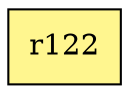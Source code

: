 digraph G {
rankdir=BT;ranksep="2.0";
"r122" [shape=record,fillcolor=khaki1,style=filled,label="{r122}"];
}